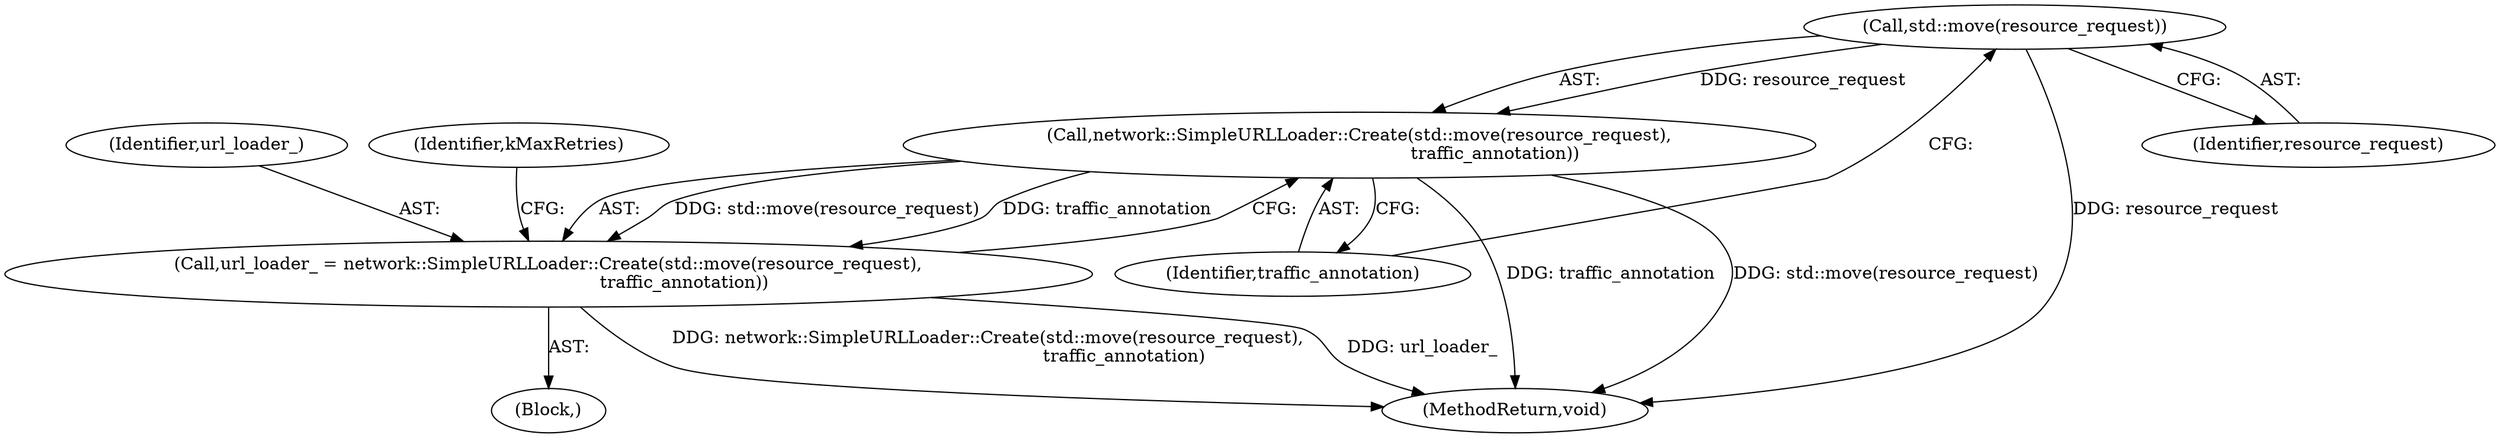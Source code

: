 digraph "0_Chrome_69b4b9ef7455753b12c3efe4eec71647e6fb1da1_10@API" {
"1000139" [label="(Call,std::move(resource_request))"];
"1000138" [label="(Call,network::SimpleURLLoader::Create(std::move(resource_request),\n                                                 traffic_annotation))"];
"1000136" [label="(Call,url_loader_ = network::SimpleURLLoader::Create(std::move(resource_request),\n                                                 traffic_annotation))"];
"1000136" [label="(Call,url_loader_ = network::SimpleURLLoader::Create(std::move(resource_request),\n                                                 traffic_annotation))"];
"1000102" [label="(Block,)"];
"1000139" [label="(Call,std::move(resource_request))"];
"1000140" [label="(Identifier,resource_request)"];
"1000137" [label="(Identifier,url_loader_)"];
"1000177" [label="(MethodReturn,void)"];
"1000144" [label="(Identifier,kMaxRetries)"];
"1000138" [label="(Call,network::SimpleURLLoader::Create(std::move(resource_request),\n                                                 traffic_annotation))"];
"1000141" [label="(Identifier,traffic_annotation)"];
"1000139" -> "1000138"  [label="AST: "];
"1000139" -> "1000140"  [label="CFG: "];
"1000140" -> "1000139"  [label="AST: "];
"1000141" -> "1000139"  [label="CFG: "];
"1000139" -> "1000177"  [label="DDG: resource_request"];
"1000139" -> "1000138"  [label="DDG: resource_request"];
"1000138" -> "1000136"  [label="AST: "];
"1000138" -> "1000141"  [label="CFG: "];
"1000141" -> "1000138"  [label="AST: "];
"1000136" -> "1000138"  [label="CFG: "];
"1000138" -> "1000177"  [label="DDG: traffic_annotation"];
"1000138" -> "1000177"  [label="DDG: std::move(resource_request)"];
"1000138" -> "1000136"  [label="DDG: std::move(resource_request)"];
"1000138" -> "1000136"  [label="DDG: traffic_annotation"];
"1000136" -> "1000102"  [label="AST: "];
"1000137" -> "1000136"  [label="AST: "];
"1000144" -> "1000136"  [label="CFG: "];
"1000136" -> "1000177"  [label="DDG: network::SimpleURLLoader::Create(std::move(resource_request),\n                                                 traffic_annotation)"];
"1000136" -> "1000177"  [label="DDG: url_loader_"];
}

